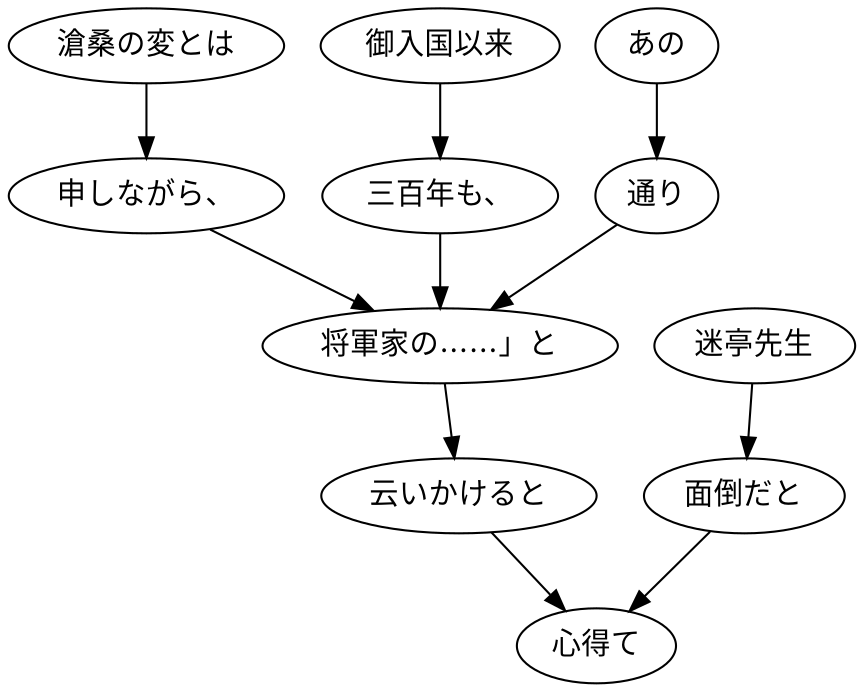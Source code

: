 digraph graph5910 {
	node0 [label="滄桑の変とは"];
	node1 [label="申しながら、"];
	node2 [label="御入国以来"];
	node3 [label="三百年も、"];
	node4 [label="あの"];
	node5 [label="通り"];
	node6 [label="将軍家の……」と"];
	node7 [label="云いかけると"];
	node8 [label="迷亭先生"];
	node9 [label="面倒だと"];
	node10 [label="心得て"];
	node0 -> node1;
	node1 -> node6;
	node2 -> node3;
	node3 -> node6;
	node4 -> node5;
	node5 -> node6;
	node6 -> node7;
	node7 -> node10;
	node8 -> node9;
	node9 -> node10;
}
